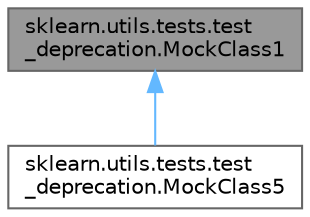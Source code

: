 digraph "sklearn.utils.tests.test_deprecation.MockClass1"
{
 // LATEX_PDF_SIZE
  bgcolor="transparent";
  edge [fontname=Helvetica,fontsize=10,labelfontname=Helvetica,labelfontsize=10];
  node [fontname=Helvetica,fontsize=10,shape=box,height=0.2,width=0.4];
  Node1 [id="Node000001",label="sklearn.utils.tests.test\l_deprecation.MockClass1",height=0.2,width=0.4,color="gray40", fillcolor="grey60", style="filled", fontcolor="black",tooltip=" "];
  Node1 -> Node2 [id="edge1_Node000001_Node000002",dir="back",color="steelblue1",style="solid",tooltip=" "];
  Node2 [id="Node000002",label="sklearn.utils.tests.test\l_deprecation.MockClass5",height=0.2,width=0.4,color="gray40", fillcolor="white", style="filled",URL="$da/dbf/classsklearn_1_1utils_1_1tests_1_1test__deprecation_1_1MockClass5.html",tooltip=" "];
}
